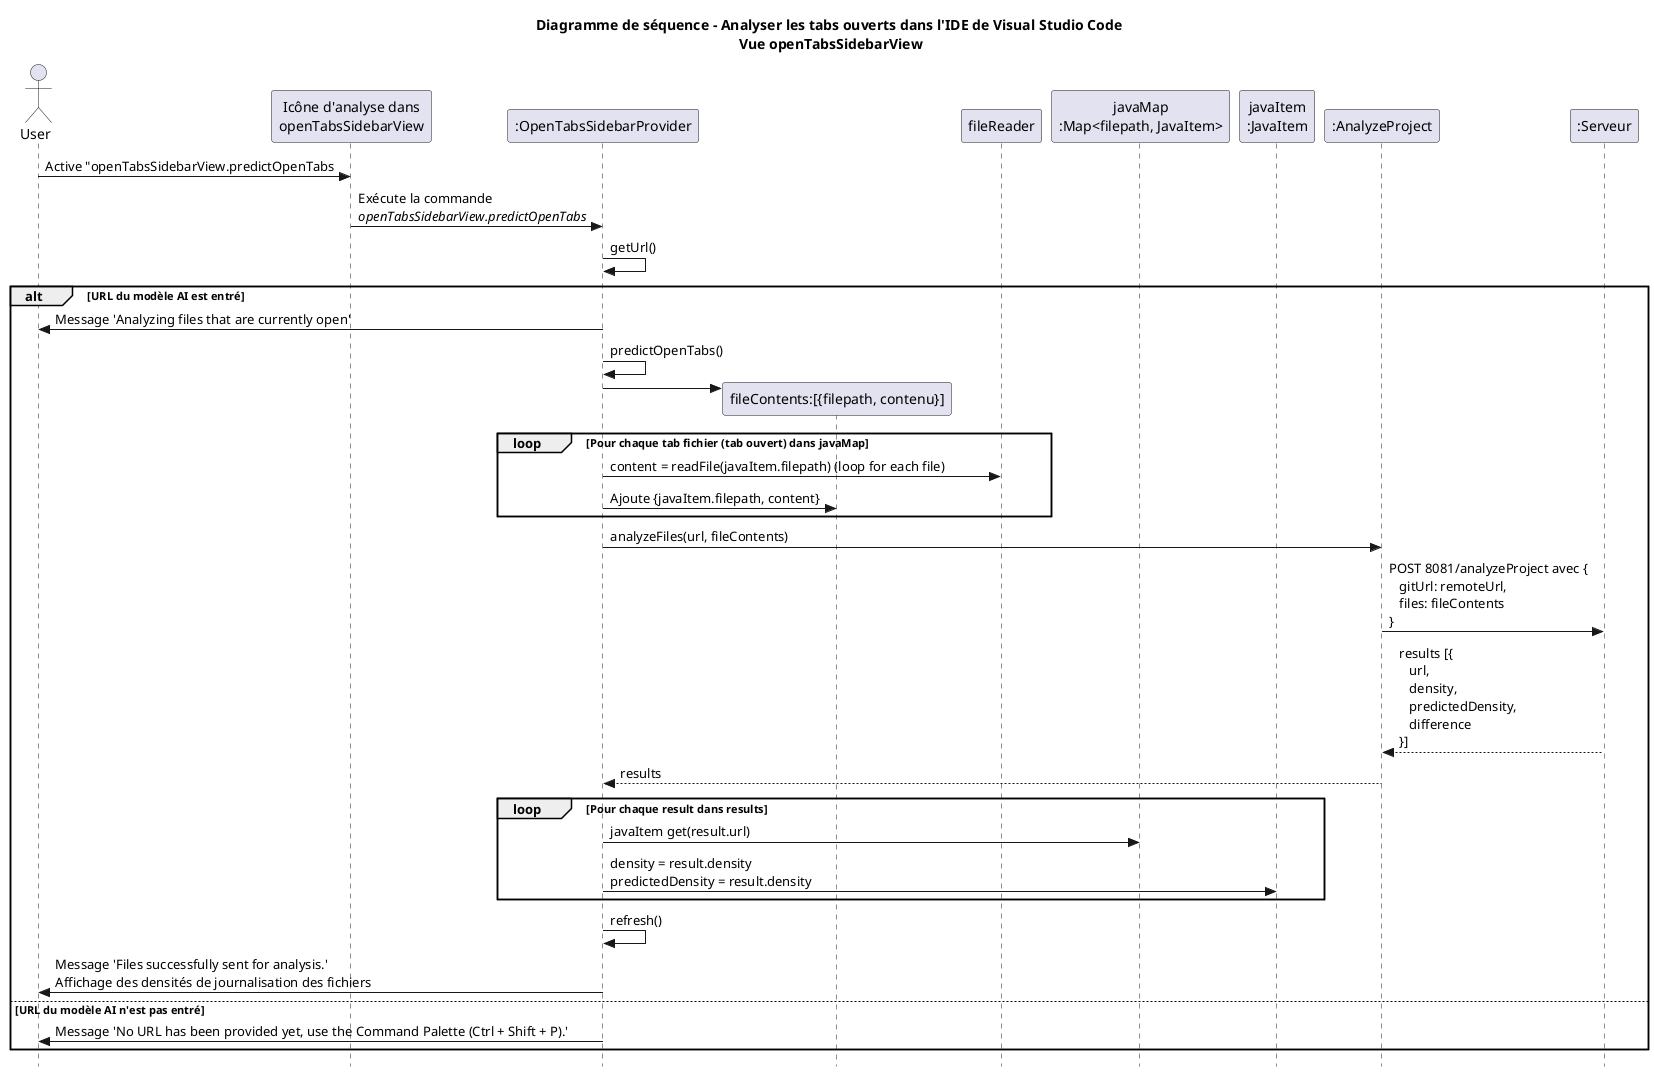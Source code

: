 @startuml
title Diagramme de séquence - Analyser les tabs ouverts dans l'IDE de Visual Studio Code\n Vue openTabsSidebarView
skinparam style strictuml

actor User
participant "Icône d'analyse dans\nopenTabsSidebarView" as CommandPalette
participant ":OpenTabsSidebarProvider" as SidebarProvider

User -> CommandPalette : Active "openTabsSidebarView.predictOpenTabs
CommandPalette -> SidebarProvider: Exécute la commande \n//openTabsSidebarView.predictOpenTabs//

SidebarProvider -> SidebarProvider : getUrl()
alt URL du modèle AI est entré
    SidebarProvider -> User : Message 'Analyzing files that are currently open'
    SidebarProvider -> SidebarProvider : predictOpenTabs()

    SidebarProvider -> "fileContents:[{filepath, contenu}]" as fileContents **
    loop Pour chaque tab fichier (tab ouvert) dans javaMap
        SidebarProvider -> fileReader : content = readFile(javaItem.filepath) (loop for each file)
        SidebarProvider -> fileContents : Ajoute {javaItem.filepath, content}
    end

participant ":FileReader" as fileReader
participant "javaMap\n:Map<filepath, JavaItem>" as javaMap
participant "javaItem\n:JavaItem" as javaItem
participant ":AnalyzeProject" as AnalyzeProject
participant ":Serveur" as server

    SidebarProvider -> AnalyzeProject : analyzeFiles(url, fileContents)
    AnalyzeProject -> server : POST 8081/analyzeProject avec {\n   gitUrl: remoteUrl,\n   files: fileContents\n}
    server --> AnalyzeProject : results [{\n   url,\n   density,\n   predictedDensity,\n   difference\n}]
    AnalyzeProject --> SidebarProvider : results

    loop Pour chaque result dans results
        SidebarProvider -> javaMap : javaItem get(result.url)
        SidebarProvider -> javaItem : density = result.density\npredictedDensity = result.density
    end

    SidebarProvider -> SidebarProvider : refresh()
    SidebarProvider -> User: Message 'Files successfully sent for analysis.'\nAffichage des densités de journalisation des fichiers

else URL du modèle AI n'est pas entré
    SidebarProvider -> User : Message 'No URL has been provided yet, use the Command Palette (Ctrl + Shift + P).'
end
@enduml
